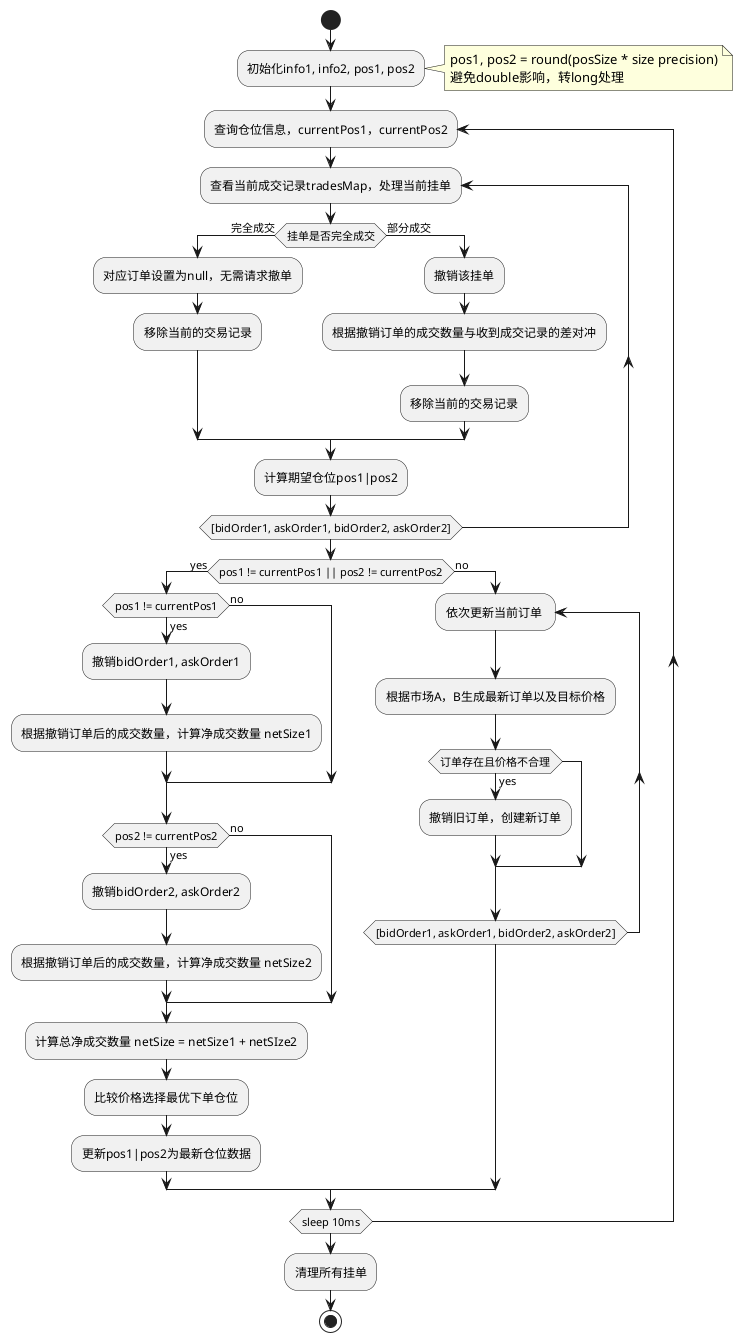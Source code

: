 @startuml
skinparam ConditionEndStyle hline

start;

:初始化info1, info2, pos1, pos2;
note right
    pos1, pos2 = round(posSize * size precision)
    避免double影响，转long处理
end note

' 仓位对冲
repeat:查询仓位信息，currentPos1，currentPos2;

' 检查当前订单，撤销价格不符合的风险订单
' 撤销已经完全成交或者部分成交的订单

repeat:查看当前成交记录tradesMap，处理当前挂单;
    if (挂单是否完全成交) then (完全成交)
        '此时认为已经对冲完整
        :对应订单设置为null，无需请求撤单;
        :移除当前的交易记录;
    else (部分成交)
        :撤销该挂单;
        :根据撤销订单的成交数量与收到成交记录的差对冲;
        :移除当前的交易记录;
    endif
    :计算期望仓位pos1|pos2;
repeat while ([bidOrder1, askOrder1, bidOrder2, askOrder2])

if (pos1 != currentPos1 || pos2 != currentPos2) then (yes)
'   订单成交推送准确，自动对冲
'
'    当前仓位与本地仓位不一致
'        撤销当前订单，根据订单已经成交数量，对冲下单
'        设置仓位交易对挂单为null，避免成交记录对冲重复执行
'
'    end note
    if (pos1 != currentPos1) then (yes)
        :撤销bidOrder1, askOrder1;
        :根据撤销订单后的成交数量，计算净成交数量 netSize1;
    else (no)
    endif
    if (pos2 != currentPos2) then (yes)
        :撤销bidOrder2, askOrder2;
        :根据撤销订单后的成交数量，计算净成交数量 netSize2;
    else (no)
    endif
    :计算总净成交数量 netSize = netSize1 + netSIze2;
    :比较价格选择最优下单仓位;
    :更新pos1|pos2为最新仓位数据;
    ' 对冲后，仓位数据可能更新延迟，此时等待仓位更新，不能挂单
else (no)
    repeat :依次更新当前订单 ;
    :根据市场A，B生成最新订单以及目标价格;
    if (订单存在且价格不合理) then (yes)
        :撤销旧订单，创建新订单;
    endif
    repeat while ([bidOrder1, askOrder1, bidOrder2, askOrder2])
endif

repeat while(sleep 10ms)

:清理所有挂单;

stop
@enduml

@startuml

start

skinparam ConditionEndStyle hline

:接收到trade notification;

if (trade属于当前订单的成交) then (yes)
:根据价格选择合适市场对冲;
:注册当前成交记录;
else (no)
endif

stop

@enduml

@startuml
' 挂单撤单不在一个周期内完成

skinparam ConditionEndStyle hline

start

:初始化info1, info2;

repeat:;

repeat while ([bidOrder1, askOrder1, bidOrder2, askOrder2])


repeat:查看当前成交记录tradesMap，处理当前挂单;
    if (挂单是否完全成交) then (完全成交)
        '此时认为已经对冲完整
        :对应订单设置为null，无需请求撤单;
        :移除当前的交易记录;
    else (部分成交)
        :撤销该挂单;
        :根据撤销订单的成交数量与收到成交记录的差对冲下单;
        :移除当前的交易记录;
    endif
    :计算期望仓位pos1|pos2;
repeat while ([bidOrder1, askOrder1, bidOrder2, askOrder2])




stop

@enduml
